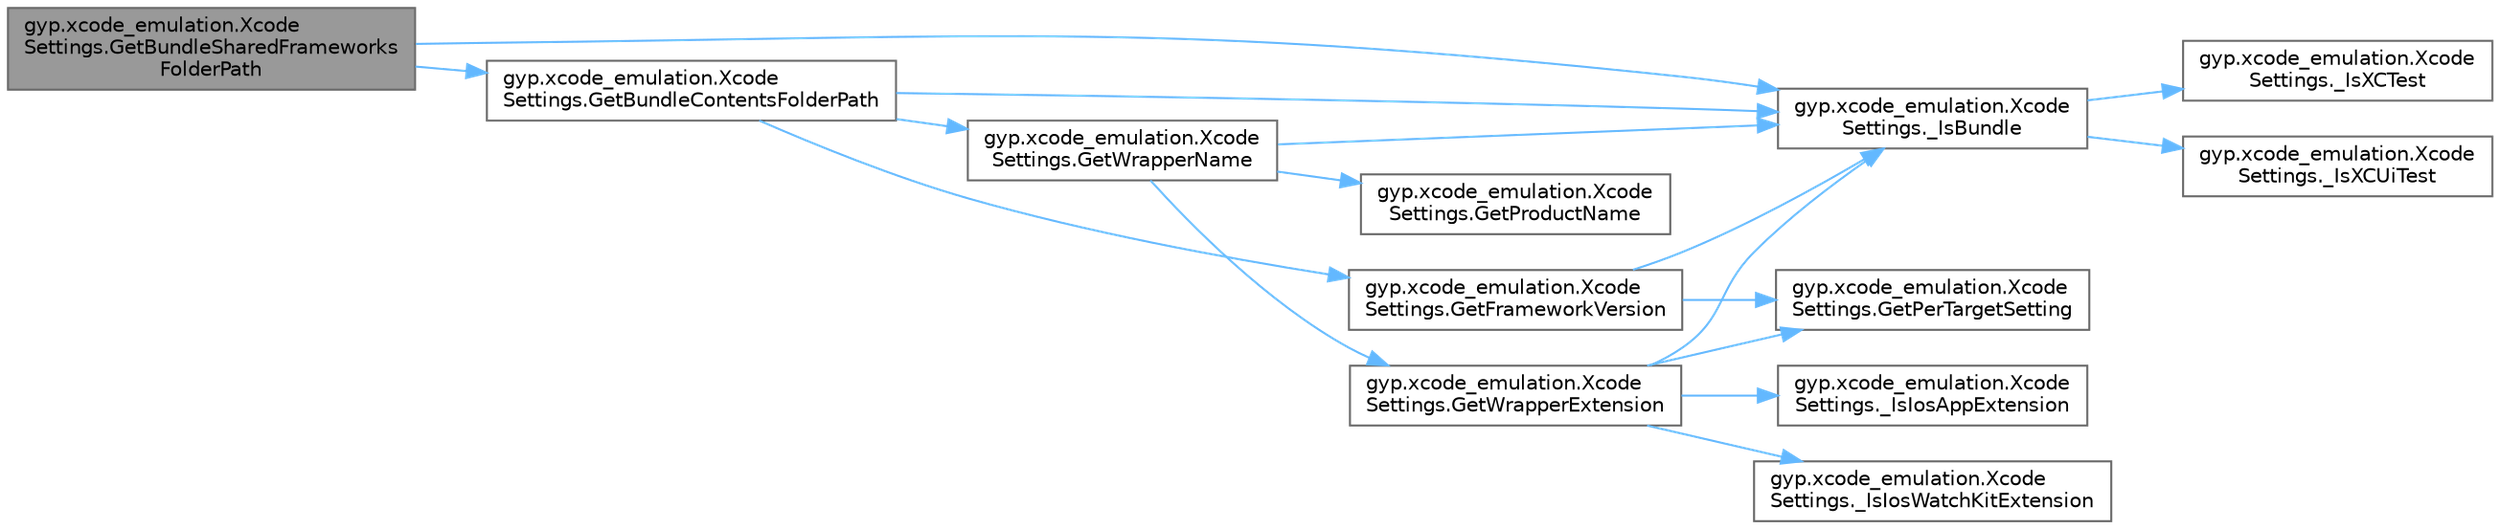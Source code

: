 digraph "gyp.xcode_emulation.XcodeSettings.GetBundleSharedFrameworksFolderPath"
{
 // LATEX_PDF_SIZE
  bgcolor="transparent";
  edge [fontname=Helvetica,fontsize=10,labelfontname=Helvetica,labelfontsize=10];
  node [fontname=Helvetica,fontsize=10,shape=box,height=0.2,width=0.4];
  rankdir="LR";
  Node1 [id="Node000001",label="gyp.xcode_emulation.Xcode\lSettings.GetBundleSharedFrameworks\lFolderPath",height=0.2,width=0.4,color="gray40", fillcolor="grey60", style="filled", fontcolor="black",tooltip=" "];
  Node1 -> Node2 [id="edge17_Node000001_Node000002",color="steelblue1",style="solid",tooltip=" "];
  Node2 [id="Node000002",label="gyp.xcode_emulation.Xcode\lSettings._IsBundle",height=0.2,width=0.4,color="grey40", fillcolor="white", style="filled",URL="$classgyp_1_1xcode__emulation_1_1_xcode_settings.html#ace3d43d99d3685687b42255850e78259",tooltip=" "];
  Node2 -> Node3 [id="edge18_Node000002_Node000003",color="steelblue1",style="solid",tooltip=" "];
  Node3 [id="Node000003",label="gyp.xcode_emulation.Xcode\lSettings._IsXCTest",height=0.2,width=0.4,color="grey40", fillcolor="white", style="filled",URL="$classgyp_1_1xcode__emulation_1_1_xcode_settings.html#a0a569be0f973c77de5b2d171762deb04",tooltip=" "];
  Node2 -> Node4 [id="edge19_Node000002_Node000004",color="steelblue1",style="solid",tooltip=" "];
  Node4 [id="Node000004",label="gyp.xcode_emulation.Xcode\lSettings._IsXCUiTest",height=0.2,width=0.4,color="grey40", fillcolor="white", style="filled",URL="$classgyp_1_1xcode__emulation_1_1_xcode_settings.html#ae92bc171400547ad22f102388df724f8",tooltip=" "];
  Node1 -> Node5 [id="edge20_Node000001_Node000005",color="steelblue1",style="solid",tooltip=" "];
  Node5 [id="Node000005",label="gyp.xcode_emulation.Xcode\lSettings.GetBundleContentsFolderPath",height=0.2,width=0.4,color="grey40", fillcolor="white", style="filled",URL="$classgyp_1_1xcode__emulation_1_1_xcode_settings.html#a03b1307dbbda2138f7e6921e96f4b3e1",tooltip=" "];
  Node5 -> Node2 [id="edge21_Node000005_Node000002",color="steelblue1",style="solid",tooltip=" "];
  Node5 -> Node6 [id="edge22_Node000005_Node000006",color="steelblue1",style="solid",tooltip=" "];
  Node6 [id="Node000006",label="gyp.xcode_emulation.Xcode\lSettings.GetFrameworkVersion",height=0.2,width=0.4,color="grey40", fillcolor="white", style="filled",URL="$classgyp_1_1xcode__emulation_1_1_xcode_settings.html#a2d2abc1af703cfc9c51a6e9870006a6a",tooltip=" "];
  Node6 -> Node2 [id="edge23_Node000006_Node000002",color="steelblue1",style="solid",tooltip=" "];
  Node6 -> Node7 [id="edge24_Node000006_Node000007",color="steelblue1",style="solid",tooltip=" "];
  Node7 [id="Node000007",label="gyp.xcode_emulation.Xcode\lSettings.GetPerTargetSetting",height=0.2,width=0.4,color="grey40", fillcolor="white", style="filled",URL="$classgyp_1_1xcode__emulation_1_1_xcode_settings.html#a85f77972826a242545ba3f7645719c7c",tooltip=" "];
  Node5 -> Node8 [id="edge25_Node000005_Node000008",color="steelblue1",style="solid",tooltip=" "];
  Node8 [id="Node000008",label="gyp.xcode_emulation.Xcode\lSettings.GetWrapperName",height=0.2,width=0.4,color="grey40", fillcolor="white", style="filled",URL="$classgyp_1_1xcode__emulation_1_1_xcode_settings.html#aca6c7f89267c0c3cd3ec6096a6f601ab",tooltip=" "];
  Node8 -> Node2 [id="edge26_Node000008_Node000002",color="steelblue1",style="solid",tooltip=" "];
  Node8 -> Node9 [id="edge27_Node000008_Node000009",color="steelblue1",style="solid",tooltip=" "];
  Node9 [id="Node000009",label="gyp.xcode_emulation.Xcode\lSettings.GetProductName",height=0.2,width=0.4,color="grey40", fillcolor="white", style="filled",URL="$classgyp_1_1xcode__emulation_1_1_xcode_settings.html#a00296b1f3b90ce009c7e6714c8e310cc",tooltip=" "];
  Node8 -> Node10 [id="edge28_Node000008_Node000010",color="steelblue1",style="solid",tooltip=" "];
  Node10 [id="Node000010",label="gyp.xcode_emulation.Xcode\lSettings.GetWrapperExtension",height=0.2,width=0.4,color="grey40", fillcolor="white", style="filled",URL="$classgyp_1_1xcode__emulation_1_1_xcode_settings.html#a24c8c9d06ce73350efbc8c28fcec269e",tooltip=" "];
  Node10 -> Node2 [id="edge29_Node000010_Node000002",color="steelblue1",style="solid",tooltip=" "];
  Node10 -> Node11 [id="edge30_Node000010_Node000011",color="steelblue1",style="solid",tooltip=" "];
  Node11 [id="Node000011",label="gyp.xcode_emulation.Xcode\lSettings._IsIosAppExtension",height=0.2,width=0.4,color="grey40", fillcolor="white", style="filled",URL="$classgyp_1_1xcode__emulation_1_1_xcode_settings.html#a450dd9d328e2824e6568ebb22f6805eb",tooltip=" "];
  Node10 -> Node12 [id="edge31_Node000010_Node000012",color="steelblue1",style="solid",tooltip=" "];
  Node12 [id="Node000012",label="gyp.xcode_emulation.Xcode\lSettings._IsIosWatchKitExtension",height=0.2,width=0.4,color="grey40", fillcolor="white", style="filled",URL="$classgyp_1_1xcode__emulation_1_1_xcode_settings.html#a0039ba5211cf6e469bee1d19677c532e",tooltip=" "];
  Node10 -> Node7 [id="edge32_Node000010_Node000007",color="steelblue1",style="solid",tooltip=" "];
}
